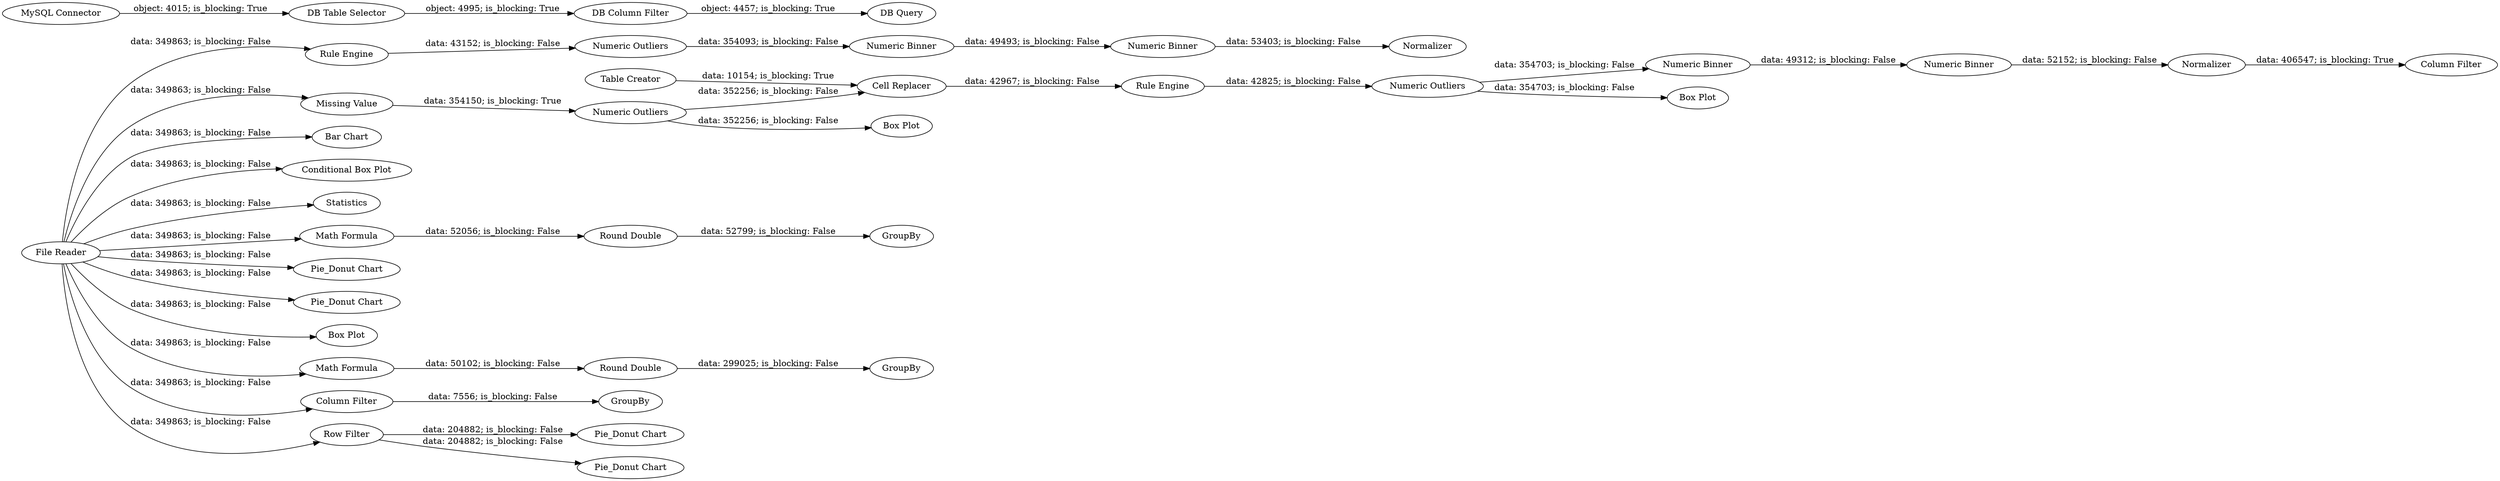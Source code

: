 digraph {
	"6705172132086192782_45" [label="Cell Replacer"]
	"6705172132086192782_59" [label="Box Plot"]
	"6705172132086192782_56" [label="Table Creator"]
	"6705172132086192782_54" [label=Normalizer]
	"6705172132086192782_29" [label="Pie_Donut Chart"]
	"6705172132086192782_49" [label=Normalizer]
	"6705172132086192782_50" [label="Rule Engine"]
	"6705172132086192782_5" [label="Math Formula"]
	"6705172132086192782_58" [label="Numeric Outliers"]
	"6705172132086192782_21" [label=GroupBy]
	"6705172132086192782_62" [label="Bar Chart"]
	"6705172132086192782_35" [label="DB Column Filter"]
	"6705172132086192782_22" [label=GroupBy]
	"6705172132086192782_63" [label="Conditional Box Plot"]
	"6705172132086192782_23" [label="Round Double"]
	"6705172132086192782_55" [label="Numeric Binner"]
	"6705172132086192782_39" [label=Statistics]
	"6705172132086192782_18" [label="Round Double"]
	"6705172132086192782_1" [label="File Reader"]
	"6705172132086192782_31" [label="MySQL Connector"]
	"6705172132086192782_44" [label="Numeric Outliers"]
	"6705172132086192782_40" [label="Missing Value"]
	"6705172132086192782_28" [label="Pie_Donut Chart"]
	"6705172132086192782_46" [label="Numeric Binner"]
	"6705172132086192782_2" [label="Pie_Donut Chart"]
	"6705172132086192782_61" [label="Column Filter"]
	"6705172132086192782_25" [label="Pie_Donut Chart"]
	"6705172132086192782_52" [label="Rule Engine"]
	"6705172132086192782_47" [label="Numeric Binner"]
	"6705172132086192782_41" [label="Box Plot"]
	"6705172132086192782_51" [label="Numeric Outliers"]
	"6705172132086192782_43" [label=GroupBy]
	"6705172132086192782_53" [label="Numeric Binner"]
	"6705172132086192782_60" [label="Box Plot"]
	"6705172132086192782_36" [label="DB Query"]
	"6705172132086192782_10" [label="Math Formula"]
	"6705172132086192782_42" [label="Column Filter"]
	"6705172132086192782_33" [label="DB Table Selector"]
	"6705172132086192782_27" [label="Row Filter"]
	"6705172132086192782_23" -> "6705172132086192782_22" [label="data: 299025; is_blocking: False"]
	"6705172132086192782_56" -> "6705172132086192782_45" [label="data: 10154; is_blocking: True"]
	"6705172132086192782_55" -> "6705172132086192782_53" [label="data: 49312; is_blocking: False"]
	"6705172132086192782_53" -> "6705172132086192782_54" [label="data: 52152; is_blocking: False"]
	"6705172132086192782_1" -> "6705172132086192782_63" [label="data: 349863; is_blocking: False"]
	"6705172132086192782_42" -> "6705172132086192782_43" [label="data: 7556; is_blocking: False"]
	"6705172132086192782_52" -> "6705172132086192782_51" [label="data: 42825; is_blocking: False"]
	"6705172132086192782_47" -> "6705172132086192782_49" [label="data: 53403; is_blocking: False"]
	"6705172132086192782_50" -> "6705172132086192782_44" [label="data: 43152; is_blocking: False"]
	"6705172132086192782_46" -> "6705172132086192782_47" [label="data: 49493; is_blocking: False"]
	"6705172132086192782_54" -> "6705172132086192782_61" [label="data: 406547; is_blocking: True"]
	"6705172132086192782_58" -> "6705172132086192782_59" [label="data: 352256; is_blocking: False"]
	"6705172132086192782_1" -> "6705172132086192782_5" [label="data: 349863; is_blocking: False"]
	"6705172132086192782_1" -> "6705172132086192782_42" [label="data: 349863; is_blocking: False"]
	"6705172132086192782_1" -> "6705172132086192782_27" [label="data: 349863; is_blocking: False"]
	"6705172132086192782_1" -> "6705172132086192782_2" [label="data: 349863; is_blocking: False"]
	"6705172132086192782_33" -> "6705172132086192782_35" [label="object: 4995; is_blocking: True"]
	"6705172132086192782_31" -> "6705172132086192782_33" [label="object: 4015; is_blocking: True"]
	"6705172132086192782_1" -> "6705172132086192782_62" [label="data: 349863; is_blocking: False"]
	"6705172132086192782_1" -> "6705172132086192782_41" [label="data: 349863; is_blocking: False"]
	"6705172132086192782_27" -> "6705172132086192782_29" [label="data: 204882; is_blocking: False"]
	"6705172132086192782_40" -> "6705172132086192782_58" [label="data: 354150; is_blocking: True"]
	"6705172132086192782_18" -> "6705172132086192782_21" [label="data: 52799; is_blocking: False"]
	"6705172132086192782_1" -> "6705172132086192782_40" [label="data: 349863; is_blocking: False"]
	"6705172132086192782_1" -> "6705172132086192782_10" [label="data: 349863; is_blocking: False"]
	"6705172132086192782_27" -> "6705172132086192782_25" [label="data: 204882; is_blocking: False"]
	"6705172132086192782_45" -> "6705172132086192782_52" [label="data: 42967; is_blocking: False"]
	"6705172132086192782_58" -> "6705172132086192782_45" [label="data: 352256; is_blocking: False"]
	"6705172132086192782_51" -> "6705172132086192782_55" [label="data: 354703; is_blocking: False"]
	"6705172132086192782_1" -> "6705172132086192782_28" [label="data: 349863; is_blocking: False"]
	"6705172132086192782_10" -> "6705172132086192782_23" [label="data: 50102; is_blocking: False"]
	"6705172132086192782_35" -> "6705172132086192782_36" [label="object: 4457; is_blocking: True"]
	"6705172132086192782_5" -> "6705172132086192782_18" [label="data: 52056; is_blocking: False"]
	"6705172132086192782_51" -> "6705172132086192782_60" [label="data: 354703; is_blocking: False"]
	"6705172132086192782_44" -> "6705172132086192782_46" [label="data: 354093; is_blocking: False"]
	"6705172132086192782_1" -> "6705172132086192782_50" [label="data: 349863; is_blocking: False"]
	"6705172132086192782_1" -> "6705172132086192782_39" [label="data: 349863; is_blocking: False"]
	rankdir=LR
}
